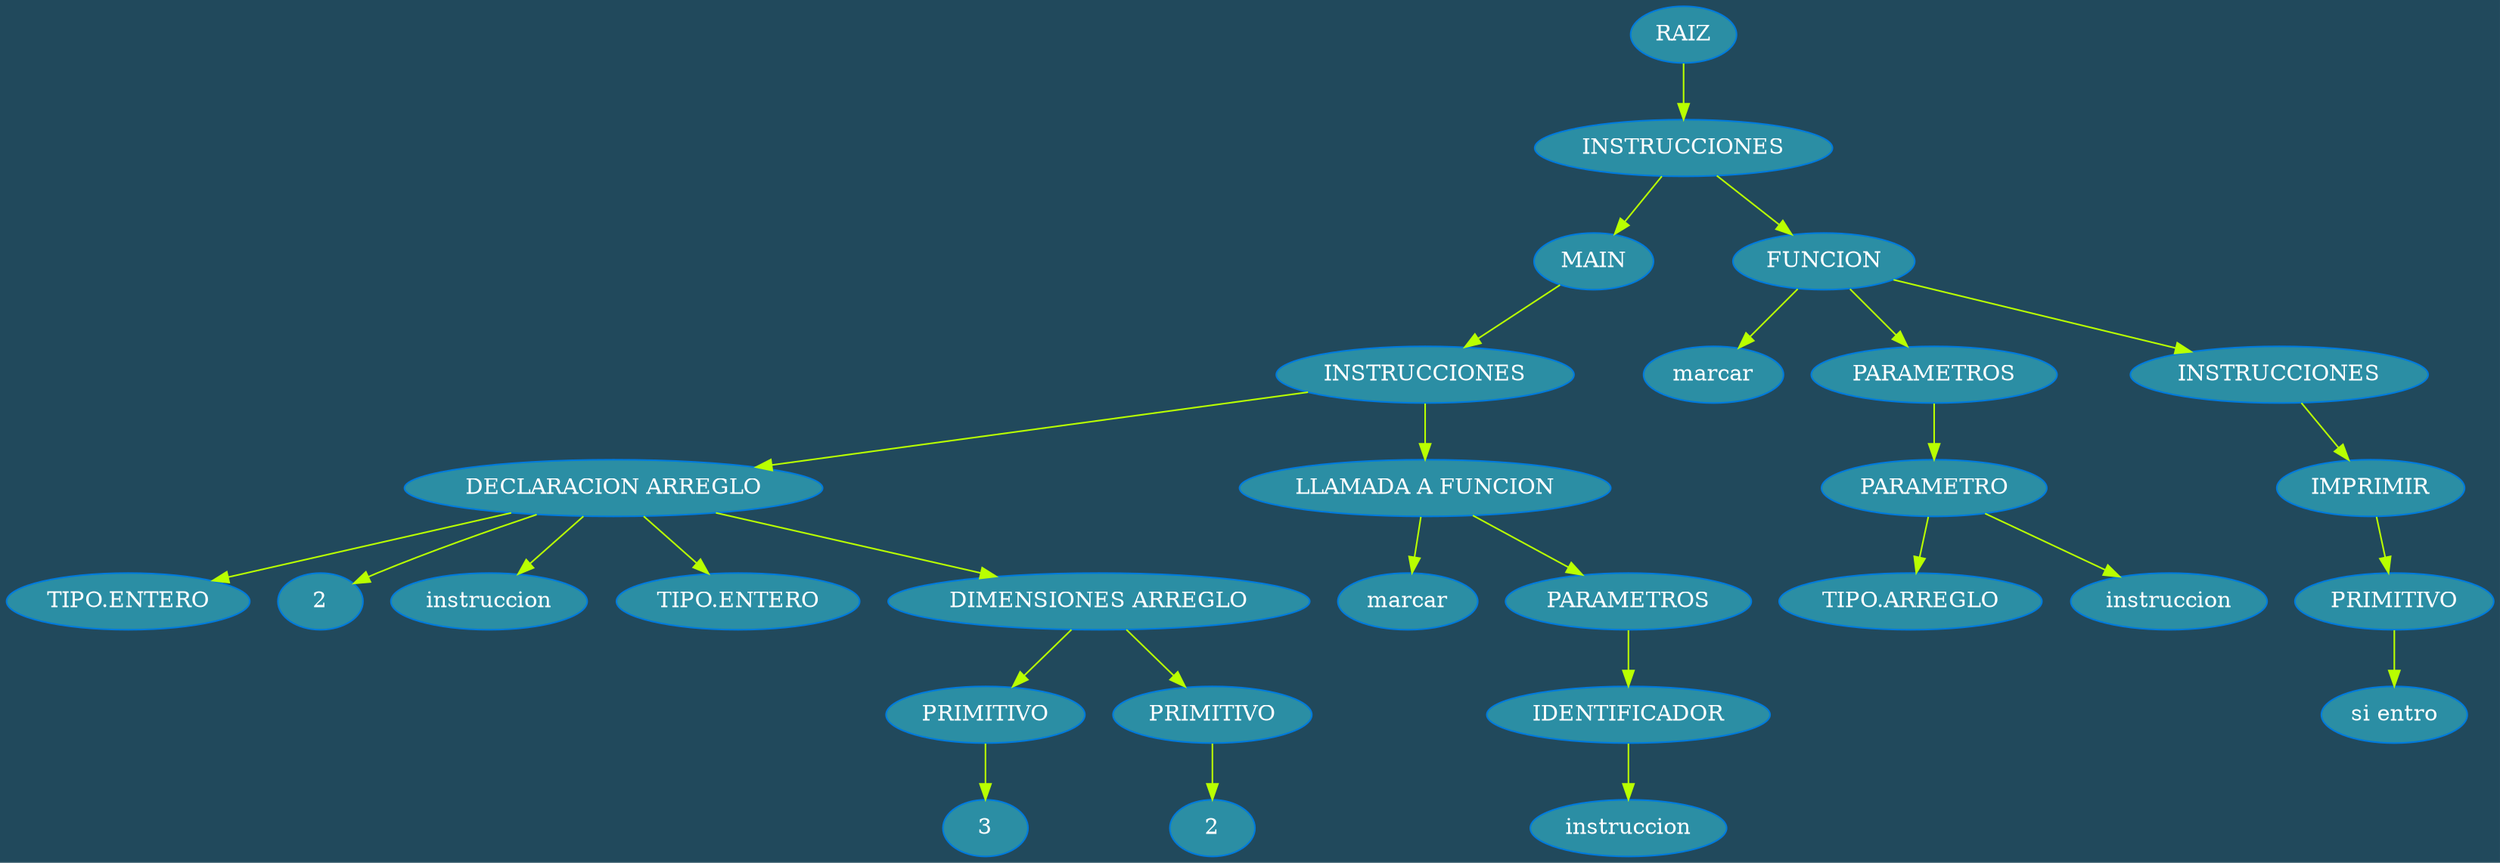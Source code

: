 digraph {
bgcolor="#21495c ";
 edge[color ="#b9ff00"];
node[style="filled" fillcolor="#2b8ea4 " fontcolor="white" color ="#007add"]n0[label="RAIZ"];
n1[label="INSTRUCCIONES"];
n0->n1;
n2[label="MAIN"];
n1->n2;
n3[label="INSTRUCCIONES"];
n2->n3;
n4[label="DECLARACION ARREGLO"];
n3->n4;
n5[label="TIPO.ENTERO"];
n4->n5;
n6[label="2"];
n4->n6;
n7[label="instruccion"];
n4->n7;
n8[label="TIPO.ENTERO"];
n4->n8;
n9[label="DIMENSIONES ARREGLO"];
n4->n9;
n10[label="PRIMITIVO"];
n9->n10;
n11[label="3"];
n10->n11;
n12[label="PRIMITIVO"];
n9->n12;
n13[label="2"];
n12->n13;
n14[label="LLAMADA A FUNCION"];
n3->n14;
n15[label="marcar"];
n14->n15;
n16[label="PARAMETROS"];
n14->n16;
n17[label="IDENTIFICADOR"];
n16->n17;
n18[label="instruccion"];
n17->n18;
n19[label="FUNCION"];
n1->n19;
n20[label="marcar"];
n19->n20;
n21[label="PARAMETROS"];
n19->n21;
n22[label="PARAMETRO"];
n21->n22;
n23[label="TIPO.ARREGLO"];
n22->n23;
n24[label="instruccion"];
n22->n24;
n25[label="INSTRUCCIONES"];
n19->n25;
n26[label="IMPRIMIR"];
n25->n26;
n27[label="PRIMITIVO"];
n26->n27;
n28[label="si entro"];
n27->n28;
}
